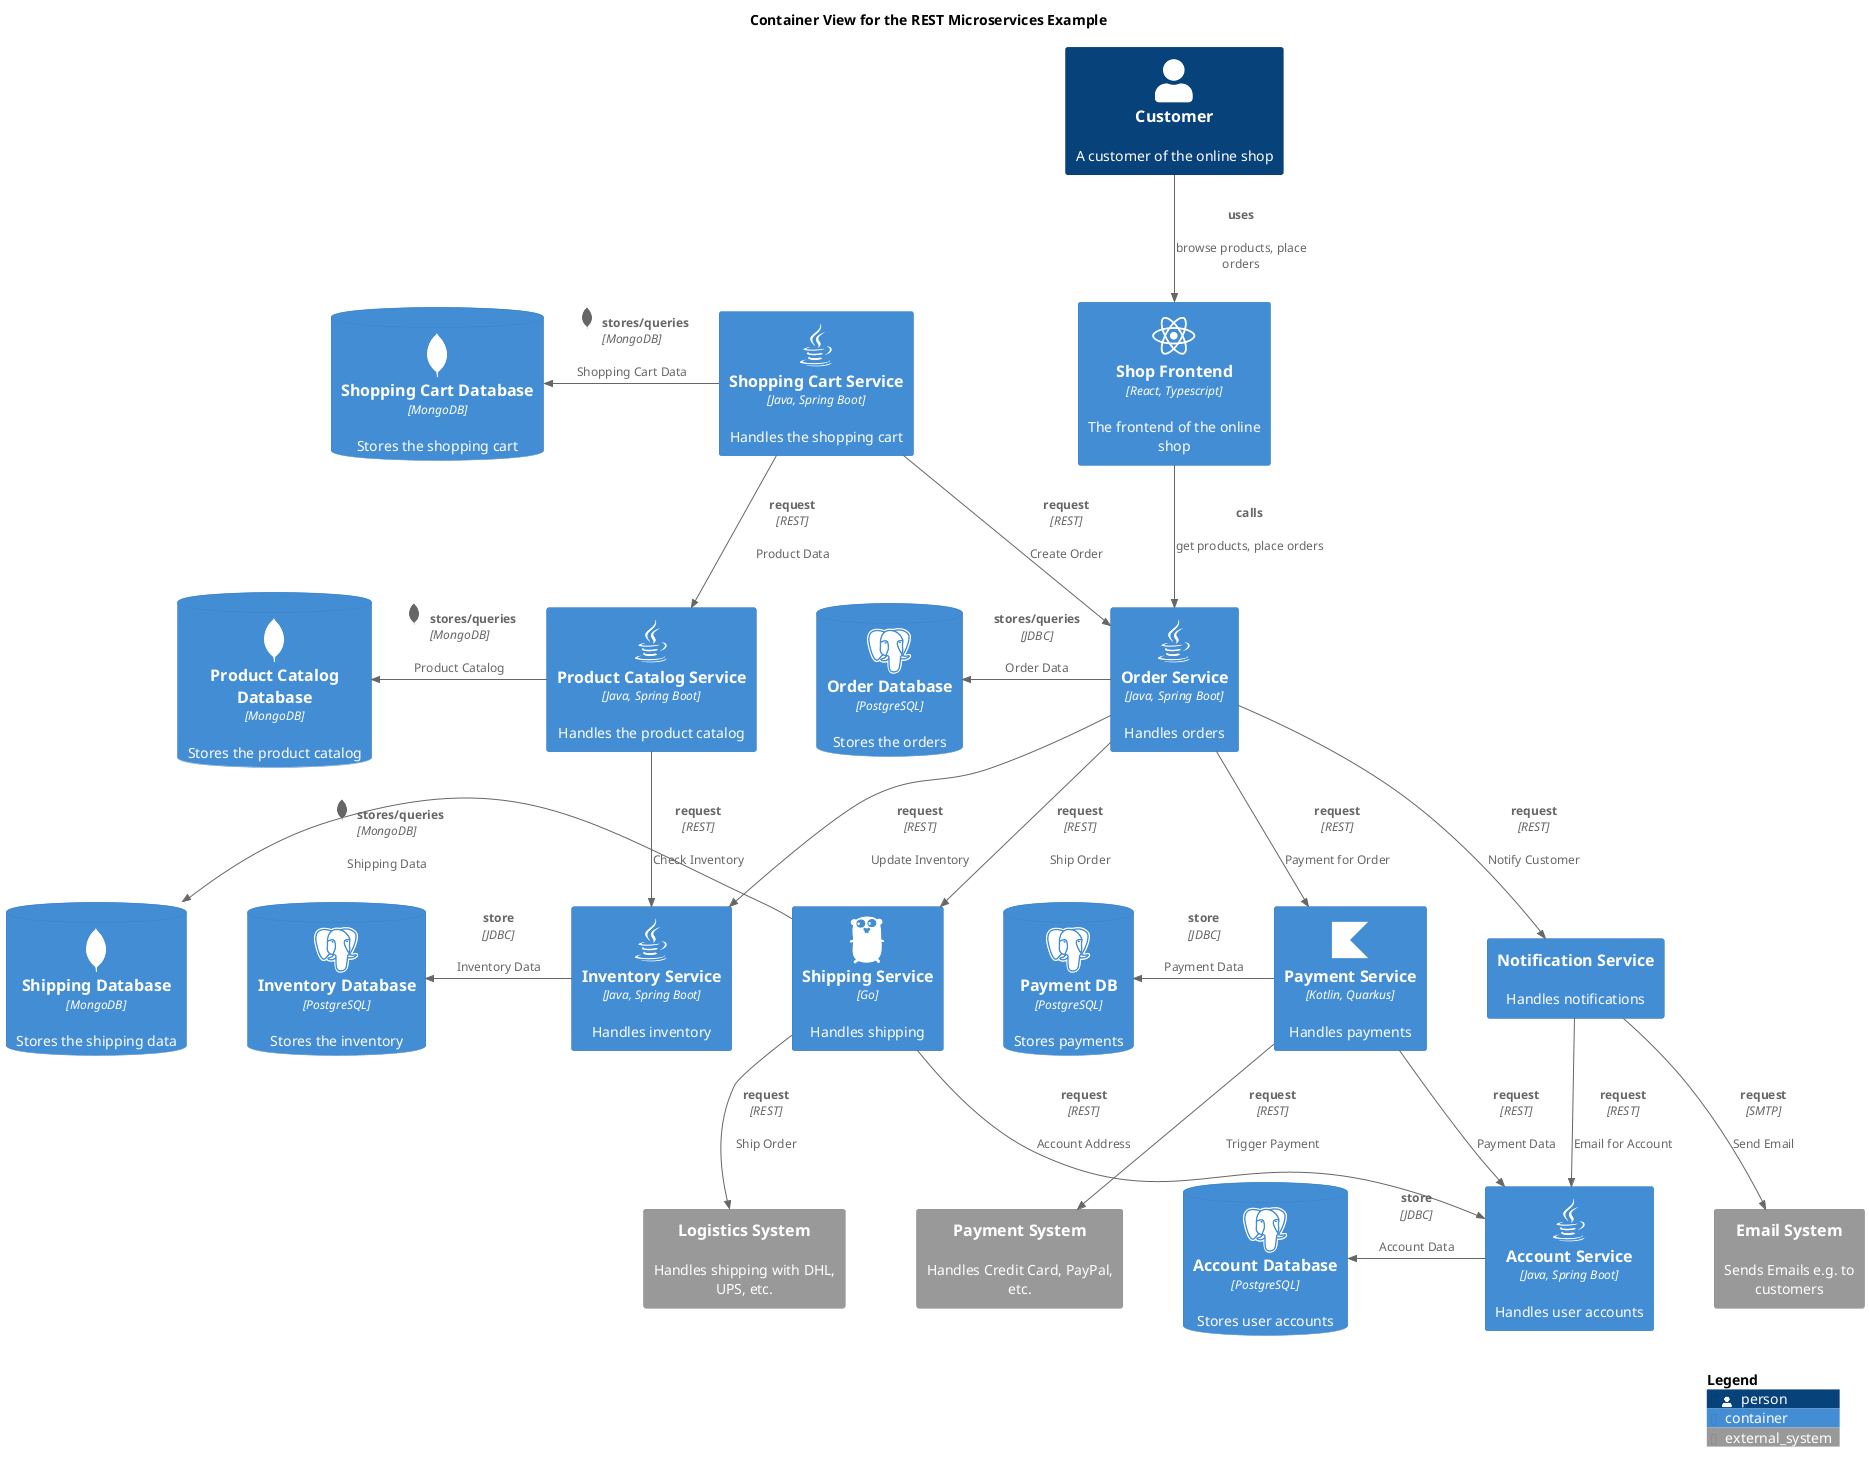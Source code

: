 @startuml rest-container-view
!include <C4/C4_Container.puml>
!include <awslib14/AWSCommon>
!include <awslib14/AWSC4Integration>
!include <azure/AzureCommon>
!include <azure/AzureC4Integration>
!include <tupadr3/common>
!include <tupadr3/devicons2/mongodb>
!include <tupadr3/font-awesome-5/java>
!include <tupadr3/devicons2/postgresql>
!include <tupadr3/font-awesome-5/react>
!include <tupadr3/devicons2/typescript>
!include <tupadr3/devicons2/go>
!include <tupadr3/devicons2/kotlin>






skinparam nodesep 60
skinparam ranksep 60
title Container View for the REST Microservices Example
ContainerDb(softwareDevelopment_architecture_example_microservices_shippingDb, "Shipping Database", $descr="Stores the shipping data", $techn="MongoDB", $sprite="mongodb")
System_Ext(softwareDevelopment_architecture_example_microservices_logisticsSystem, "Logistics System", $descr="Handles shipping with DHL, UPS, etc.")
ContainerDb(softwareDevelopment_architecture_example_microservices_productCatalogDb, "Product Catalog Database", $descr="Stores the product catalog", $techn="MongoDB", $sprite="mongodb")
System_Ext(softwareDevelopment_architecture_example_microservices_paymentSystem, "Payment System", $descr="Handles Credit Card, PayPal, etc.")
Container(softwareDevelopment_architecture_example_microservices_inventoryService, "Inventory Service", $descr="Handles inventory", $techn="Java, Spring Boot", $sprite="java")
ContainerDb(softwareDevelopment_architecture_example_microservices_accountDb, "Account Database", $descr="Stores user accounts", $techn="PostgreSQL", $sprite="postgresql")
Container(softwareDevelopment_architecture_example_microservices_shopFrontend, "Shop Frontend", $descr="The frontend of the online shop", $techn="React, Typescript", $sprite="react")
ContainerDb(softwareDevelopment_architecture_example_microservices_inventoryDb, "Inventory Database", $descr="Stores the inventory", $techn="PostgreSQL", $sprite="postgresql")
Container(softwareDevelopment_architecture_example_microservices_shoppingCartService, "Shopping Cart Service", $descr="Handles the shopping cart", $techn="Java, Spring Boot", $sprite="java")
ContainerDb(softwareDevelopment_architecture_example_microservices_shoppingCartDb, "Shopping Cart Database", $descr="Stores the shopping cart", $techn="MongoDB", $sprite="mongodb")
Container(softwareDevelopment_architecture_example_microservices_shippingService, "Shipping Service", $descr="Handles shipping", $techn="Go", $sprite="go")
ContainerDb(softwareDevelopment_architecture_example_microservices_paymentDb, "Payment DB", $descr="Stores payments", $techn="PostgreSQL", $sprite="postgresql")
Container(softwareDevelopment_architecture_example_microservices_orderService, "Order Service", $descr="Handles orders", $techn="Java, Spring Boot", $sprite="java")
Container(softwareDevelopment_architecture_example_microservices_notificationService, "Notification Service", $descr="Handles notifications")
ContainerDb(softwareDevelopment_architecture_example_microservices_orderDb, "Order Database", $descr="Stores the orders", $techn="PostgreSQL", $sprite="postgresql")
Container(softwareDevelopment_architecture_example_microservices_paymentService, "Payment Service", $descr="Handles payments", $techn="Kotlin, Quarkus", $sprite="kotlin")
Person(softwareDevelopment_architecture_example_microservices_customer, "Customer", $descr="A customer of the online shop")
System_Ext(softwareDevelopment_architecture_example_microservices_emailSystem, "Email System", $descr="Sends Emails e.g. to customers")
Container(softwareDevelopment_architecture_example_microservices_productCatalogService, "Product Catalog Service", $descr="Handles the product catalog", $techn="Java, Spring Boot", $sprite="java")
Container(softwareDevelopment_architecture_example_microservices_accountService, "Account Service", $descr="Handles user accounts", $techn="Java, Spring Boot", $sprite="java")
Rel(softwareDevelopment_architecture_example_microservices_notificationService, softwareDevelopment_architecture_example_microservices_accountService, "request", $descr="Email for Account", $techn="REST")
Rel_L(softwareDevelopment_architecture_example_microservices_orderService, softwareDevelopment_architecture_example_microservices_orderDb, "stores/queries", $descr="Order Data", $techn="JDBC")
Rel(softwareDevelopment_architecture_example_microservices_notificationService, softwareDevelopment_architecture_example_microservices_emailSystem, "request", $descr="Send Email", $techn="SMTP")
Rel(softwareDevelopment_architecture_example_microservices_shopFrontend, softwareDevelopment_architecture_example_microservices_orderService, "calls", $descr="get products, place orders")
Rel_L(softwareDevelopment_architecture_example_microservices_inventoryService, softwareDevelopment_architecture_example_microservices_inventoryDb, "store", $descr="Inventory Data", $techn="JDBC")
Rel(softwareDevelopment_architecture_example_microservices_shoppingCartService, softwareDevelopment_architecture_example_microservices_productCatalogService, "request", $descr="Product Data", $techn="REST")
Rel(softwareDevelopment_architecture_example_microservices_orderService, softwareDevelopment_architecture_example_microservices_shippingService, "request", $descr="Ship Order", $techn="REST")
Rel(softwareDevelopment_architecture_example_microservices_orderService, softwareDevelopment_architecture_example_microservices_notificationService, "request", $descr="Notify Customer", $techn="REST")
Rel(softwareDevelopment_architecture_example_microservices_shoppingCartService, softwareDevelopment_architecture_example_microservices_orderService, "request", $descr="Create Order", $techn="REST")
Rel_L(softwareDevelopment_architecture_example_microservices_productCatalogService, softwareDevelopment_architecture_example_microservices_productCatalogDb, "stores/queries", $descr="Product Catalog", $techn="MongoDB", $sprite="mongodb,scale=0.5")
Rel_L(softwareDevelopment_architecture_example_microservices_shippingService, softwareDevelopment_architecture_example_microservices_shippingDb, "stores/queries", $descr="Shipping Data", $techn="MongoDB", $sprite="mongodb,scale=0.5")
Rel_L(softwareDevelopment_architecture_example_microservices_paymentService, softwareDevelopment_architecture_example_microservices_paymentDb, "store", $descr="Payment Data", $techn="JDBC")
Rel(softwareDevelopment_architecture_example_microservices_productCatalogService, softwareDevelopment_architecture_example_microservices_inventoryService, "request", $descr="Check Inventory", $techn="REST")
Rel(softwareDevelopment_architecture_example_microservices_paymentService, softwareDevelopment_architecture_example_microservices_accountService, "request", $descr="Payment Data", $techn="REST")
Rel(softwareDevelopment_architecture_example_microservices_shippingService, softwareDevelopment_architecture_example_microservices_logisticsSystem, "request", $descr="Ship Order", $techn="REST")
Rel_L(softwareDevelopment_architecture_example_microservices_accountService, softwareDevelopment_architecture_example_microservices_accountDb, "store", $descr="Account Data", $techn="JDBC")
Rel(softwareDevelopment_architecture_example_microservices_shippingService, softwareDevelopment_architecture_example_microservices_accountService, "request", $descr="Account Address", $techn="REST")
Rel_L(softwareDevelopment_architecture_example_microservices_shoppingCartService, softwareDevelopment_architecture_example_microservices_shoppingCartDb, "stores/queries", $descr="Shopping Cart Data", $techn="MongoDB", $sprite="mongodb,scale=0.5")
Rel(softwareDevelopment_architecture_example_microservices_customer, softwareDevelopment_architecture_example_microservices_shopFrontend, "uses", $descr="browse products, place orders")
Rel(softwareDevelopment_architecture_example_microservices_paymentService, softwareDevelopment_architecture_example_microservices_paymentSystem, "request", $descr="Trigger Payment", $techn="REST")
Rel(softwareDevelopment_architecture_example_microservices_orderService, softwareDevelopment_architecture_example_microservices_inventoryService, "request", $descr="Update Inventory", $techn="REST")
Rel(softwareDevelopment_architecture_example_microservices_orderService, softwareDevelopment_architecture_example_microservices_paymentService, "request", $descr="Payment for Order", $techn="REST")
SHOW_LEGEND()
@enduml
